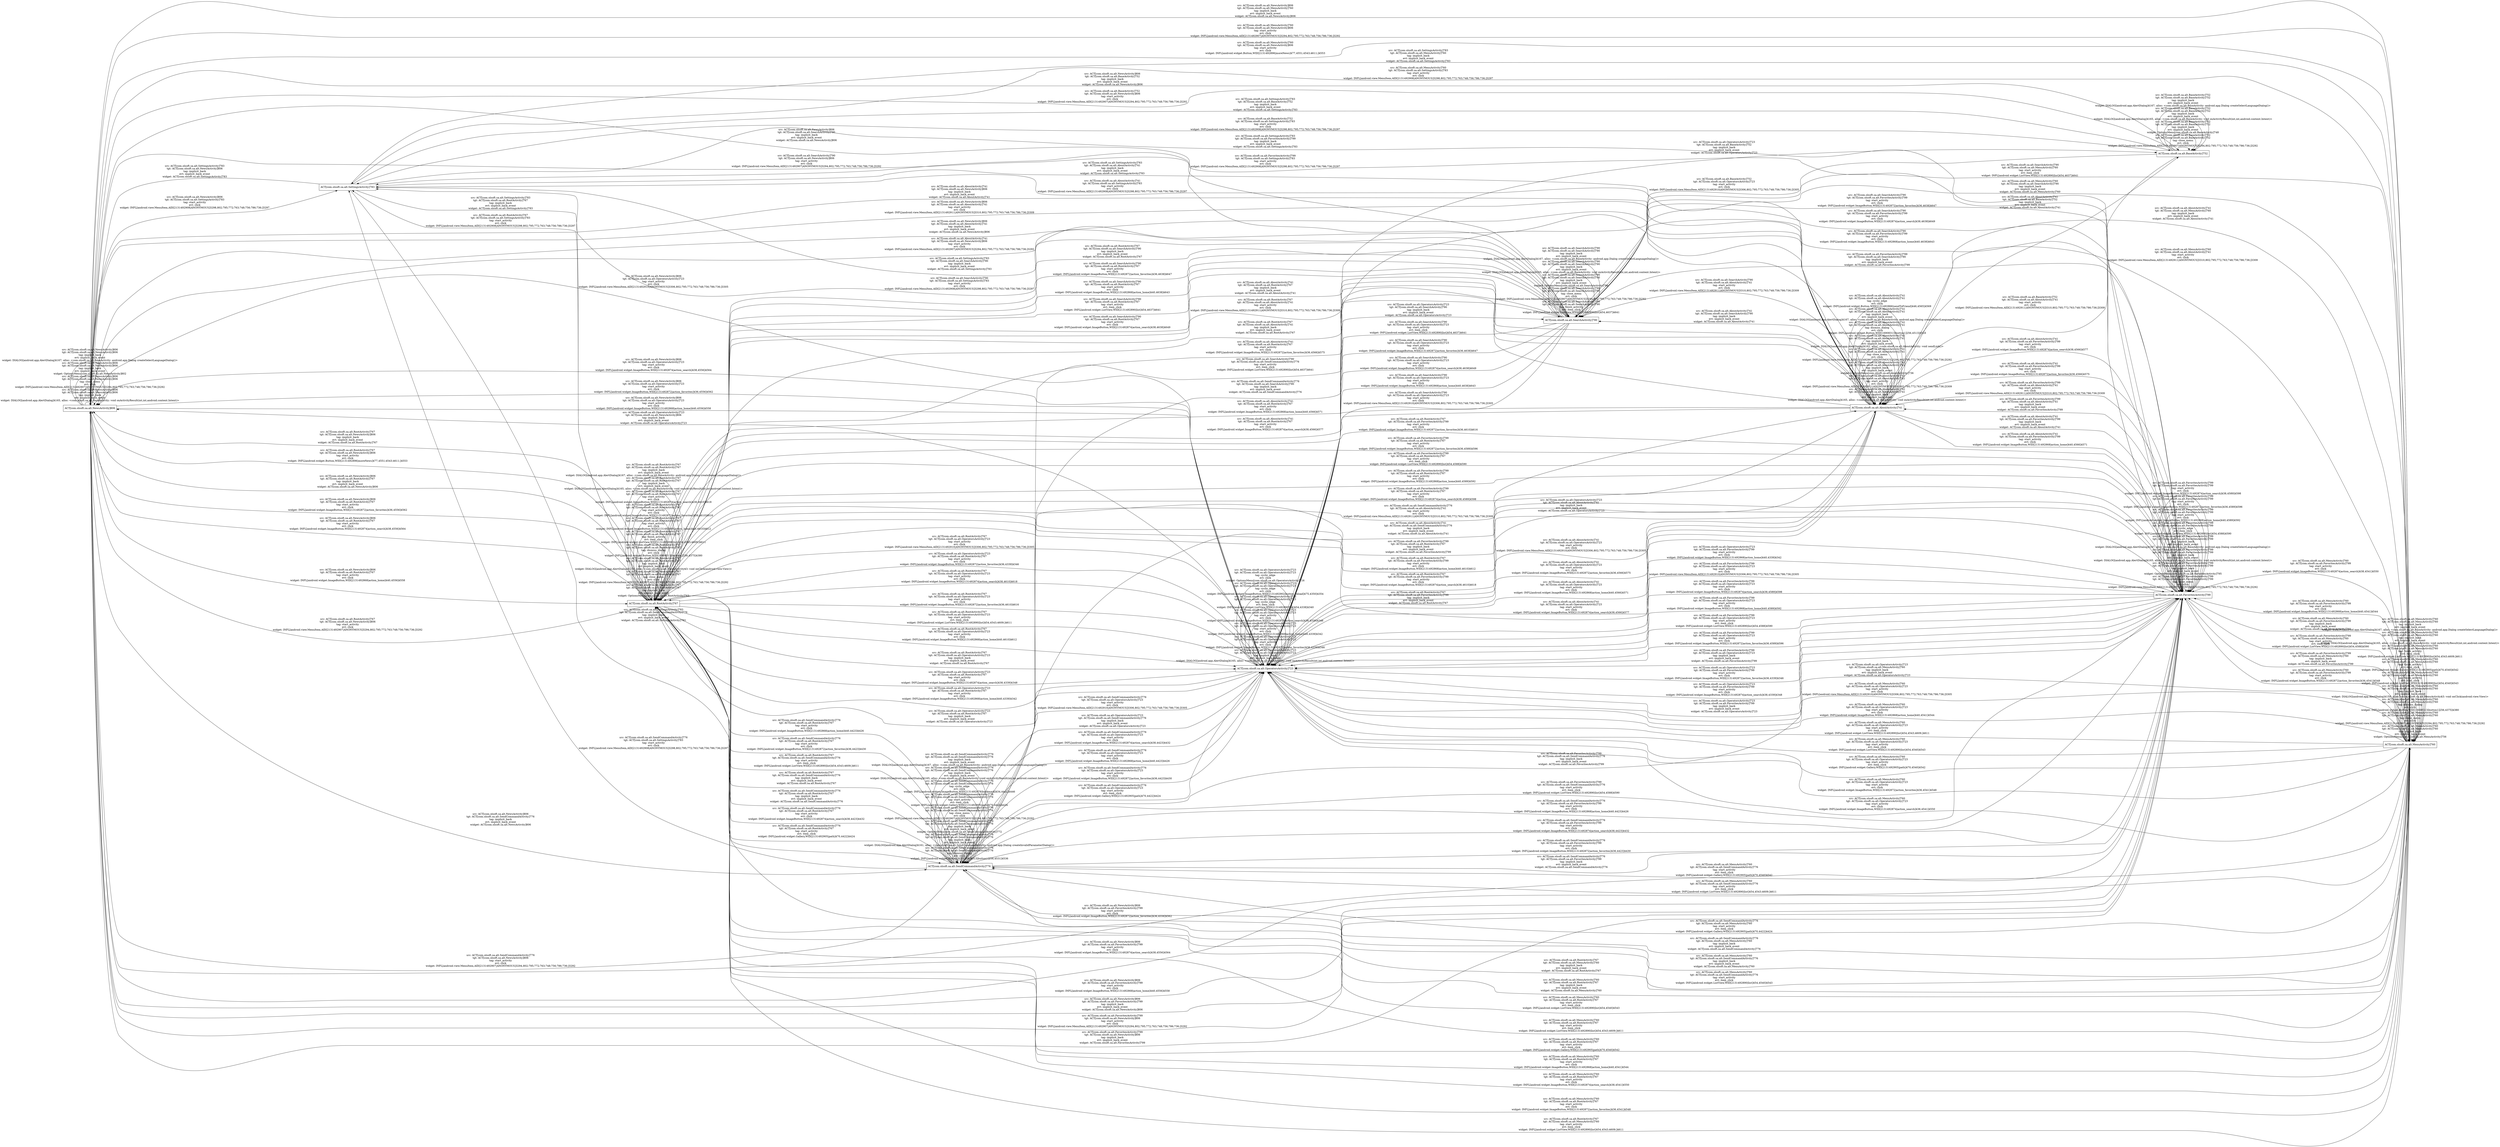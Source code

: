 digraph G {
 rankdir=LR;
 node[shape=box];
 n10 [label="ACT[com.olsoft.sa.alt.NewsActivity]806"];
 n7 [label="ACT[com.olsoft.sa.alt.SettingsActivity]783"];
 n4 [label="ACT[com.olsoft.sa.alt.MenuActivity]760"];
 n3 [label="ACT[com.olsoft.sa.alt.BaseActivity]752"];
 n9 [label="ACT[com.olsoft.sa.alt.FavoritesActivity]799"];
 n2 [label="ACT[com.olsoft.sa.alt.AboutActivity]741"];
 n8 [label="ACT[com.olsoft.sa.alt.SearchActivity]790"];
 n1 [label="ACT[com.olsoft.sa.alt.OperatorsActivity]723"];
 n6 [label="ACT[com.olsoft.sa.alt.SendCommandActivity]776"];
 n5 [label="ACT[com.olsoft.sa.alt.RootActivity]767"];
 n8 -> n6 [label="src: ACT[com.olsoft.sa.alt.SearchActivity]790\ntgt: ACT[com.olsoft.sa.alt.SendCommandActivity]776\ntag: start_activity\nevt: item_click\nwidget: INFL[android.widget.ListView,WID[2131492890|list]454,4637]4641\n"];
 n8 -> n9 [label="src: ACT[com.olsoft.sa.alt.SearchActivity]790\ntgt: ACT[com.olsoft.sa.alt.FavoritesActivity]799\ntag: start_activity\nevt: click\nwidget: INFL[android.widget.ImageButton,WID[2131492868|action_home]440,4638]4643\n"];
 n8 -> n9 [label="src: ACT[com.olsoft.sa.alt.SearchActivity]790\ntgt: ACT[com.olsoft.sa.alt.FavoritesActivity]799\ntag: start_activity\nevt: click\nwidget: INFL[android.widget.ImageButton,WID[2131492872|action_favorites]436,4638]4647\n"];
 n8 -> n9 [label="src: ACT[com.olsoft.sa.alt.SearchActivity]790\ntgt: ACT[com.olsoft.sa.alt.FavoritesActivity]799\ntag: start_activity\nevt: click\nwidget: INFL[android.widget.ImageButton,WID[2131492874|action_search]438,4638]4649\n"];
 n8 -> n4 [label="src: ACT[com.olsoft.sa.alt.SearchActivity]790\ntgt: ACT[com.olsoft.sa.alt.MenuActivity]760\ntag: start_activity\nevt: item_click\nwidget: INFL[android.widget.ListView,WID[2131492890|list]454,4637]4641\n"];
 n8 -> n8 [label="src: ACT[com.olsoft.sa.alt.SearchActivity]790\ntgt: ACT[com.olsoft.sa.alt.SearchActivity]790\ntag: finish_activity\nevt: item_click\nwidget: INFL[android.widget.ListView,WID[2131492890|list]454,4637]4641\n"];
 n8 -> n5 [label="src: ACT[com.olsoft.sa.alt.SearchActivity]790\ntgt: ACT[com.olsoft.sa.alt.RootActivity]767\ntag: start_activity\nevt: click\nwidget: INFL[android.widget.ImageButton,WID[2131492872|action_favorites]436,4638]4647\n"];
 n8 -> n5 [label="src: ACT[com.olsoft.sa.alt.SearchActivity]790\ntgt: ACT[com.olsoft.sa.alt.RootActivity]767\ntag: start_activity\nevt: click\nwidget: INFL[android.widget.ImageButton,WID[2131492868|action_home]440,4638]4643\n"];
 n8 -> n5 [label="src: ACT[com.olsoft.sa.alt.SearchActivity]790\ntgt: ACT[com.olsoft.sa.alt.RootActivity]767\ntag: start_activity\nevt: item_click\nwidget: INFL[android.widget.ListView,WID[2131492890|list]454,4637]4641\n"];
 n8 -> n5 [label="src: ACT[com.olsoft.sa.alt.SearchActivity]790\ntgt: ACT[com.olsoft.sa.alt.RootActivity]767\ntag: start_activity\nevt: click\nwidget: INFL[android.widget.ImageButton,WID[2131492874|action_search]438,4638]4649\n"];
 n8 -> n1 [label="src: ACT[com.olsoft.sa.alt.SearchActivity]790\ntgt: ACT[com.olsoft.sa.alt.OperatorsActivity]723\ntag: start_activity\nevt: item_click\nwidget: INFL[android.widget.ListView,WID[2131492890|list]454,4637]4641\n"];
 n8 -> n1 [label="src: ACT[com.olsoft.sa.alt.SearchActivity]790\ntgt: ACT[com.olsoft.sa.alt.OperatorsActivity]723\ntag: start_activity\nevt: click\nwidget: INFL[android.widget.ImageButton,WID[2131492872|action_favorites]436,4638]4647\n"];
 n8 -> n1 [label="src: ACT[com.olsoft.sa.alt.SearchActivity]790\ntgt: ACT[com.olsoft.sa.alt.OperatorsActivity]723\ntag: start_activity\nevt: click\nwidget: INFL[android.widget.ImageButton,WID[2131492874|action_search]438,4638]4649\n"];
 n8 -> n1 [label="src: ACT[com.olsoft.sa.alt.SearchActivity]790\ntgt: ACT[com.olsoft.sa.alt.OperatorsActivity]723\ntag: start_activity\nevt: click\nwidget: INFL[android.widget.ImageButton,WID[2131492868|action_home]440,4638]4643\n"];
 n5 -> n1 [label="src: ACT[com.olsoft.sa.alt.RootActivity]767\ntgt: ACT[com.olsoft.sa.alt.OperatorsActivity]723\ntag: start_activity\nevt: click\nwidget: INFL[android.view.MenuItem,AID[2131492910|ANONYMOUS]3306,802;795;772;763;748;756;786;736;]3305\n"];
 n5 -> n7 [label="src: ACT[com.olsoft.sa.alt.RootActivity]767\ntgt: ACT[com.olsoft.sa.alt.SettingsActivity]783\ntag: start_activity\nevt: click\nwidget: INFL[android.view.MenuItem,AID[2131492908|ANONYMOUS]3298,802;795;772;763;748;756;786;736;]3297\n"];
 n5 -> n5 [label="src: ACT[com.olsoft.sa.alt.RootActivity]767\ntgt: ACT[com.olsoft.sa.alt.RootActivity]767\ntag: implicit_back\nevt: implicit_back_event\nwidget: OptionsMenu[com.olsoft.sa.alt.RootActivity]763\n"];
 n5 -> n5 [label="src: ACT[com.olsoft.sa.alt.RootActivity]767\ntgt: ACT[com.olsoft.sa.alt.RootActivity]767\ntag: close_menu\nevt: click\nwidget: INFL[android.view.MenuItem,AID[2131492907|ANONYMOUS]3294,802;795;772;763;748;756;786;736;]3292\n"];
 n5 -> n10 [label="src: ACT[com.olsoft.sa.alt.RootActivity]767\ntgt: ACT[com.olsoft.sa.alt.NewsActivity]806\ntag: start_activity\nevt: click\nwidget: INFL[android.view.MenuItem,AID[2131492907|ANONYMOUS]3294,802;795;772;763;748;756;786;736;]3292\n"];
 n5 -> n2 [label="src: ACT[com.olsoft.sa.alt.RootActivity]767\ntgt: ACT[com.olsoft.sa.alt.AboutActivity]741\ntag: start_activity\nevt: click\nwidget: INFL[android.view.MenuItem,AID[2131492911|ANONYMOUS]3310,802;795;772;763;748;756;786;736;]3309\n"];
 n3 -> n10 [label="src: ACT[com.olsoft.sa.alt.BaseActivity]752\ntgt: ACT[com.olsoft.sa.alt.NewsActivity]806\ntag: start_activity\nevt: click\nwidget: INFL[android.view.MenuItem,AID[2131492907|ANONYMOUS]3294,802;795;772;763;748;756;786;736;]3292\n"];
 n3 -> n1 [label="src: ACT[com.olsoft.sa.alt.BaseActivity]752\ntgt: ACT[com.olsoft.sa.alt.OperatorsActivity]723\ntag: start_activity\nevt: click\nwidget: INFL[android.view.MenuItem,AID[2131492910|ANONYMOUS]3306,802;795;772;763;748;756;786;736;]3305\n"];
 n3 -> n7 [label="src: ACT[com.olsoft.sa.alt.BaseActivity]752\ntgt: ACT[com.olsoft.sa.alt.SettingsActivity]783\ntag: start_activity\nevt: click\nwidget: INFL[android.view.MenuItem,AID[2131492908|ANONYMOUS]3298,802;795;772;763;748;756;786;736;]3297\n"];
 n3 -> n2 [label="src: ACT[com.olsoft.sa.alt.BaseActivity]752\ntgt: ACT[com.olsoft.sa.alt.AboutActivity]741\ntag: start_activity\nevt: click\nwidget: INFL[android.view.MenuItem,AID[2131492911|ANONYMOUS]3310,802;795;772;763;748;756;786;736;]3309\n"];
 n3 -> n3 [label="src: ACT[com.olsoft.sa.alt.BaseActivity]752\ntgt: ACT[com.olsoft.sa.alt.BaseActivity]752\ntag: close_menu\nevt: click\nwidget: INFL[android.view.MenuItem,AID[2131492907|ANONYMOUS]3294,802;795;772;763;748;756;786;736;]3292\n"];
 n3 -> n3 [label="src: ACT[com.olsoft.sa.alt.BaseActivity]752\ntgt: ACT[com.olsoft.sa.alt.BaseActivity]752\ntag: implicit_back\nevt: implicit_back_event\nwidget: OptionsMenu[com.olsoft.sa.alt.BaseActivity]748\n"];
 n8 -> n1 [label="src: ACT[com.olsoft.sa.alt.SearchActivity]790\ntgt: ACT[com.olsoft.sa.alt.OperatorsActivity]723\ntag: start_activity\nevt: click\nwidget: INFL[android.view.MenuItem,AID[2131492910|ANONYMOUS]3306,802;795;772;763;748;756;786;736;]3305\n"];
 n8 -> n8 [label="src: ACT[com.olsoft.sa.alt.SearchActivity]790\ntgt: ACT[com.olsoft.sa.alt.SearchActivity]790\ntag: close_menu\nevt: click\nwidget: INFL[android.view.MenuItem,AID[2131492907|ANONYMOUS]3294,802;795;772;763;748;756;786;736;]3292\n"];
 n8 -> n10 [label="src: ACT[com.olsoft.sa.alt.SearchActivity]790\ntgt: ACT[com.olsoft.sa.alt.NewsActivity]806\ntag: start_activity\nevt: click\nwidget: INFL[android.view.MenuItem,AID[2131492907|ANONYMOUS]3294,802;795;772;763;748;756;786;736;]3292\n"];
 n8 -> n7 [label="src: ACT[com.olsoft.sa.alt.SearchActivity]790\ntgt: ACT[com.olsoft.sa.alt.SettingsActivity]783\ntag: start_activity\nevt: click\nwidget: INFL[android.view.MenuItem,AID[2131492908|ANONYMOUS]3298,802;795;772;763;748;756;786;736;]3297\n"];
 n8 -> n2 [label="src: ACT[com.olsoft.sa.alt.SearchActivity]790\ntgt: ACT[com.olsoft.sa.alt.AboutActivity]741\ntag: start_activity\nevt: click\nwidget: INFL[android.view.MenuItem,AID[2131492911|ANONYMOUS]3310,802;795;772;763;748;756;786;736;]3309\n"];
 n8 -> n8 [label="src: ACT[com.olsoft.sa.alt.SearchActivity]790\ntgt: ACT[com.olsoft.sa.alt.SearchActivity]790\ntag: implicit_back\nevt: implicit_back_event\nwidget: OptionsMenu[com.olsoft.sa.alt.SearchActivity]786\n"];
 n9 -> n10 [label="src: ACT[com.olsoft.sa.alt.FavoritesActivity]799\ntgt: ACT[com.olsoft.sa.alt.NewsActivity]806\ntag: start_activity\nevt: click\nwidget: INFL[android.view.MenuItem,AID[2131492907|ANONYMOUS]3294,802;795;772;763;748;756;786;736;]3292\n"];
 n9 -> n2 [label="src: ACT[com.olsoft.sa.alt.FavoritesActivity]799\ntgt: ACT[com.olsoft.sa.alt.AboutActivity]741\ntag: start_activity\nevt: click\nwidget: INFL[android.view.MenuItem,AID[2131492911|ANONYMOUS]3310,802;795;772;763;748;756;786;736;]3309\n"];
 n9 -> n9 [label="src: ACT[com.olsoft.sa.alt.FavoritesActivity]799\ntgt: ACT[com.olsoft.sa.alt.FavoritesActivity]799\ntag: close_menu\nevt: click\nwidget: INFL[android.view.MenuItem,AID[2131492907|ANONYMOUS]3294,802;795;772;763;748;756;786;736;]3292\n"];
 n9 -> n1 [label="src: ACT[com.olsoft.sa.alt.FavoritesActivity]799\ntgt: ACT[com.olsoft.sa.alt.OperatorsActivity]723\ntag: start_activity\nevt: click\nwidget: INFL[android.view.MenuItem,AID[2131492910|ANONYMOUS]3306,802;795;772;763;748;756;786;736;]3305\n"];
 n9 -> n9 [label="src: ACT[com.olsoft.sa.alt.FavoritesActivity]799\ntgt: ACT[com.olsoft.sa.alt.FavoritesActivity]799\ntag: implicit_back\nevt: implicit_back_event\nwidget: OptionsMenu[com.olsoft.sa.alt.FavoritesActivity]795\n"];
 n9 -> n7 [label="src: ACT[com.olsoft.sa.alt.FavoritesActivity]799\ntgt: ACT[com.olsoft.sa.alt.SettingsActivity]783\ntag: start_activity\nevt: click\nwidget: INFL[android.view.MenuItem,AID[2131492908|ANONYMOUS]3298,802;795;772;763;748;756;786;736;]3297\n"];
 n6 -> n6 [label="src: ACT[com.olsoft.sa.alt.SendCommandActivity]776\ntgt: ACT[com.olsoft.sa.alt.SendCommandActivity]776\ntag: dismiss_dialog\nevt: click\nwidget: INFL[android.widget.Button,WID[16908313|button1]256,4531]4536\n"];
 n6 -> n6 [label="src: ACT[com.olsoft.sa.alt.SendCommandActivity]776\ntgt: ACT[com.olsoft.sa.alt.SendCommandActivity]776\ntag: implicit_back\nevt: implicit_back_event\nwidget: DIALOG[android.app.AlertDialog]4161, alloc: <com.olsoft.sa.alt.SendCommandActivity: android.app.Dialog createInvalidParameterDialog()>\n"];
 n6 -> n7 [label="src: ACT[com.olsoft.sa.alt.SendCommandActivity]776\ntgt: ACT[com.olsoft.sa.alt.SettingsActivity]783\ntag: start_activity\nevt: click\nwidget: INFL[android.view.MenuItem,AID[2131492908|ANONYMOUS]3298,802;795;772;763;748;756;786;736;]3297\n"];
 n6 -> n2 [label="src: ACT[com.olsoft.sa.alt.SendCommandActivity]776\ntgt: ACT[com.olsoft.sa.alt.AboutActivity]741\ntag: start_activity\nevt: click\nwidget: INFL[android.view.MenuItem,AID[2131492911|ANONYMOUS]3310,802;795;772;763;748;756;786;736;]3309\n"];
 n6 -> n10 [label="src: ACT[com.olsoft.sa.alt.SendCommandActivity]776\ntgt: ACT[com.olsoft.sa.alt.NewsActivity]806\ntag: start_activity\nevt: click\nwidget: INFL[android.view.MenuItem,AID[2131492907|ANONYMOUS]3294,802;795;772;763;748;756;786;736;]3292\n"];
 n6 -> n1 [label="src: ACT[com.olsoft.sa.alt.SendCommandActivity]776\ntgt: ACT[com.olsoft.sa.alt.OperatorsActivity]723\ntag: start_activity\nevt: click\nwidget: INFL[android.view.MenuItem,AID[2131492910|ANONYMOUS]3306,802;795;772;763;748;756;786;736;]3305\n"];
 n6 -> n6 [label="src: ACT[com.olsoft.sa.alt.SendCommandActivity]776\ntgt: ACT[com.olsoft.sa.alt.SendCommandActivity]776\ntag: implicit_back\nevt: implicit_back_event\nwidget: OptionsMenu[com.olsoft.sa.alt.SendCommandActivity]772\n"];
 n6 -> n6 [label="src: ACT[com.olsoft.sa.alt.SendCommandActivity]776\ntgt: ACT[com.olsoft.sa.alt.SendCommandActivity]776\ntag: close_menu\nevt: click\nwidget: INFL[android.view.MenuItem,AID[2131492907|ANONYMOUS]3294,802;795;772;763;748;756;786;736;]3292\n"];
 n4 -> n10 [label="src: ACT[com.olsoft.sa.alt.MenuActivity]760\ntgt: ACT[com.olsoft.sa.alt.NewsActivity]806\ntag: start_activity\nevt: click\nwidget: INFL[android.view.MenuItem,AID[2131492907|ANONYMOUS]3294,802;795;772;763;748;756;786;736;]3292\n"];
 n4 -> n1 [label="src: ACT[com.olsoft.sa.alt.MenuActivity]760\ntgt: ACT[com.olsoft.sa.alt.OperatorsActivity]723\ntag: start_activity\nevt: click\nwidget: INFL[android.view.MenuItem,AID[2131492910|ANONYMOUS]3306,802;795;772;763;748;756;786;736;]3305\n"];
 n4 -> n2 [label="src: ACT[com.olsoft.sa.alt.MenuActivity]760\ntgt: ACT[com.olsoft.sa.alt.AboutActivity]741\ntag: start_activity\nevt: click\nwidget: INFL[android.view.MenuItem,AID[2131492911|ANONYMOUS]3310,802;795;772;763;748;756;786;736;]3309\n"];
 n4 -> n7 [label="src: ACT[com.olsoft.sa.alt.MenuActivity]760\ntgt: ACT[com.olsoft.sa.alt.SettingsActivity]783\ntag: start_activity\nevt: click\nwidget: INFL[android.view.MenuItem,AID[2131492908|ANONYMOUS]3298,802;795;772;763;748;756;786;736;]3297\n"];
 n4 -> n4 [label="src: ACT[com.olsoft.sa.alt.MenuActivity]760\ntgt: ACT[com.olsoft.sa.alt.MenuActivity]760\ntag: implicit_back\nevt: implicit_back_event\nwidget: OptionsMenu[com.olsoft.sa.alt.MenuActivity]756\n"];
 n4 -> n4 [label="src: ACT[com.olsoft.sa.alt.MenuActivity]760\ntgt: ACT[com.olsoft.sa.alt.MenuActivity]760\ntag: close_menu\nevt: click\nwidget: INFL[android.view.MenuItem,AID[2131492907|ANONYMOUS]3294,802;795;772;763;748;756;786;736;]3292\n"];
 n5 -> n5 [label="src: ACT[com.olsoft.sa.alt.RootActivity]767\ntgt: ACT[com.olsoft.sa.alt.RootActivity]767\ntag: implicit_back\nevt: implicit_back_event\nwidget: DIALOG[android.app.AlertDialog]4159, alloc: <com.olsoft.sa.alt.MenuActivity$3: void onClick(android.view.View)>\n"];
 n4 -> n4 [label="src: ACT[com.olsoft.sa.alt.MenuActivity]760\ntgt: ACT[com.olsoft.sa.alt.MenuActivity]760\ntag: dismiss_dialog\nevt: click\nwidget: INFL[android.widget.Button,WID[16908313|button1]256,4375]4380\n"];
 n5 -> n5 [label="src: ACT[com.olsoft.sa.alt.RootActivity]767\ntgt: ACT[com.olsoft.sa.alt.RootActivity]767\ntag: dismiss_dialog\nevt: click\nwidget: INFL[android.widget.Button,WID[16908313|button1]256,4375]4380\n"];
 n4 -> n4 [label="src: ACT[com.olsoft.sa.alt.MenuActivity]760\ntgt: ACT[com.olsoft.sa.alt.MenuActivity]760\ntag: implicit_back\nevt: implicit_back_event\nwidget: DIALOG[android.app.AlertDialog]4159, alloc: <com.olsoft.sa.alt.MenuActivity$3: void onClick(android.view.View)>\n"];
 n5 -> n9 [label="src: ACT[com.olsoft.sa.alt.RootActivity]767\ntgt: ACT[com.olsoft.sa.alt.FavoritesActivity]799\ntag: start_activity\nevt: click\nwidget: INFL[android.widget.ImageButton,WID[2131492872|action_favorites]436,4610]4616\n"];
 n5 -> n9 [label="src: ACT[com.olsoft.sa.alt.RootActivity]767\ntgt: ACT[com.olsoft.sa.alt.FavoritesActivity]799\ntag: start_activity\nevt: click\nwidget: INFL[android.widget.ImageButton,WID[2131492868|action_home]440,4610]4612\n"];
 n5 -> n9 [label="src: ACT[com.olsoft.sa.alt.RootActivity]767\ntgt: ACT[com.olsoft.sa.alt.FavoritesActivity]799\ntag: start_activity\nevt: click\nwidget: INFL[android.widget.ImageButton,WID[2131492874|action_search]438,4610]4618\n"];
 n5 -> n1 [label="src: ACT[com.olsoft.sa.alt.RootActivity]767\ntgt: ACT[com.olsoft.sa.alt.OperatorsActivity]723\ntag: start_activity\nevt: click\nwidget: INFL[android.widget.ImageButton,WID[2131492874|action_search]438,4610]4618\n"];
 n5 -> n1 [label="src: ACT[com.olsoft.sa.alt.RootActivity]767\ntgt: ACT[com.olsoft.sa.alt.OperatorsActivity]723\ntag: start_activity\nevt: click\nwidget: INFL[android.widget.ImageButton,WID[2131492872|action_favorites]436,4610]4616\n"];
 n5 -> n1 [label="src: ACT[com.olsoft.sa.alt.RootActivity]767\ntgt: ACT[com.olsoft.sa.alt.OperatorsActivity]723\ntag: start_activity\nevt: item_click\nwidget: INFL[android.widget.ListView,WID[2131492890|list]454,4543;4609;]4611\n"];
 n5 -> n1 [label="src: ACT[com.olsoft.sa.alt.RootActivity]767\ntgt: ACT[com.olsoft.sa.alt.OperatorsActivity]723\ntag: start_activity\nevt: click\nwidget: INFL[android.widget.ImageButton,WID[2131492868|action_home]440,4610]4612\n"];
 n5 -> n1 [label="src: ACT[com.olsoft.sa.alt.RootActivity]767\ntgt: ACT[com.olsoft.sa.alt.OperatorsActivity]723\ntag: implicit_back\nevt: implicit_back_event\nwidget: ACT[com.olsoft.sa.alt.RootActivity]767\n"];
 n5 -> n5 [label="src: ACT[com.olsoft.sa.alt.RootActivity]767\ntgt: ACT[com.olsoft.sa.alt.RootActivity]767\ntag: finish_activity\nevt: item_click\nwidget: INFL[android.widget.ListView,WID[2131492890|list]454,4543;4609;]4611\n"];
 n5 -> n4 [label="src: ACT[com.olsoft.sa.alt.RootActivity]767\ntgt: ACT[com.olsoft.sa.alt.MenuActivity]760\ntag: implicit_back\nevt: implicit_back_event\nwidget: ACT[com.olsoft.sa.alt.RootActivity]767\n"];
 n5 -> n6 [label="src: ACT[com.olsoft.sa.alt.RootActivity]767\ntgt: ACT[com.olsoft.sa.alt.SendCommandActivity]776\ntag: implicit_back\nevt: implicit_back_event\nwidget: ACT[com.olsoft.sa.alt.RootActivity]767\n"];
 n5 -> n4 [label="src: ACT[com.olsoft.sa.alt.RootActivity]767\ntgt: ACT[com.olsoft.sa.alt.MenuActivity]760\ntag: start_activity\nevt: item_click\nwidget: INFL[android.widget.ListView,WID[2131492890|list]454,4543;4609;]4611\n"];
 n5 -> n2 [label="src: ACT[com.olsoft.sa.alt.RootActivity]767\ntgt: ACT[com.olsoft.sa.alt.AboutActivity]741\ntag: implicit_back\nevt: implicit_back_event\nwidget: ACT[com.olsoft.sa.alt.RootActivity]767\n"];
 n5 -> n9 [label="src: ACT[com.olsoft.sa.alt.RootActivity]767\ntgt: ACT[com.olsoft.sa.alt.FavoritesActivity]799\ntag: implicit_back\nevt: implicit_back_event\nwidget: ACT[com.olsoft.sa.alt.RootActivity]767\n"];
 n5 -> n5 [label="src: ACT[com.olsoft.sa.alt.RootActivity]767\ntgt: ACT[com.olsoft.sa.alt.RootActivity]767\ntag: start_activity\nevt: click\nwidget: INFL[android.widget.ImageButton,WID[2131492868|action_home]440,4610]4612\n"];
 n5 -> n5 [label="src: ACT[com.olsoft.sa.alt.RootActivity]767\ntgt: ACT[com.olsoft.sa.alt.RootActivity]767\ntag: start_activity\nevt: click\nwidget: INFL[android.widget.ImageButton,WID[2131492872|action_favorites]436,4610]4616\n"];
 n5 -> n5 [label="src: ACT[com.olsoft.sa.alt.RootActivity]767\ntgt: ACT[com.olsoft.sa.alt.RootActivity]767\ntag: start_activity\nevt: click\nwidget: INFL[android.widget.ImageButton,WID[2131492874|action_search]438,4610]4618\n"];
 n5 -> n6 [label="src: ACT[com.olsoft.sa.alt.RootActivity]767\ntgt: ACT[com.olsoft.sa.alt.SendCommandActivity]776\ntag: start_activity\nevt: item_click\nwidget: INFL[android.widget.ListView,WID[2131492890|list]454,4543;4609;]4611\n"];
 n5 -> n10 [label="src: ACT[com.olsoft.sa.alt.RootActivity]767\ntgt: ACT[com.olsoft.sa.alt.NewsActivity]806\ntag: implicit_back\nevt: implicit_back_event\nwidget: ACT[com.olsoft.sa.alt.RootActivity]767\n"];
 n5 -> n8 [label="src: ACT[com.olsoft.sa.alt.RootActivity]767\ntgt: ACT[com.olsoft.sa.alt.SearchActivity]790\ntag: implicit_back\nevt: implicit_back_event\nwidget: ACT[com.olsoft.sa.alt.RootActivity]767\n"];
 n5 -> n10 [label="src: ACT[com.olsoft.sa.alt.RootActivity]767\ntgt: ACT[com.olsoft.sa.alt.NewsActivity]806\ntag: start_activity\nevt: click\nwidget: INFL[android.widget.Button,WID[2131492896|moreNews]477,4551;4543;4611;]4553\n"];
 n4 -> n4 [label="src: ACT[com.olsoft.sa.alt.MenuActivity]760\ntgt: ACT[com.olsoft.sa.alt.MenuActivity]760\ntag: finish_activity\nevt: item_click\nwidget: INFL[android.widget.ListView,WID[2131492890|list]454,4540]4543\n"];
 n4 -> n4 [label="src: ACT[com.olsoft.sa.alt.MenuActivity]760\ntgt: ACT[com.olsoft.sa.alt.MenuActivity]760\ntag: finish_activity\nevt: item_click\nwidget: INFL[android.widget.Gallery,WID[2131492905|path]470,4540]4542\n"];
 n4 -> n4 [label="src: ACT[com.olsoft.sa.alt.MenuActivity]760\ntgt: ACT[com.olsoft.sa.alt.MenuActivity]760\ntag: finish_activity\nevt: item_click\nwidget: INFL[android.widget.ListView,WID[2131492890|list]454,4543;4609;]4611\n"];
 n4 -> n10 [label="src: ACT[com.olsoft.sa.alt.MenuActivity]760\ntgt: ACT[com.olsoft.sa.alt.NewsActivity]806\ntag: start_activity\nevt: click\nwidget: INFL[android.widget.Button,WID[2131492896|moreNews]477,4551;4543;4611;]4553\n"];
 n4 -> n5 [label="src: ACT[com.olsoft.sa.alt.MenuActivity]760\ntgt: ACT[com.olsoft.sa.alt.RootActivity]767\ntag: implicit_back\nevt: implicit_back_event\nwidget: ACT[com.olsoft.sa.alt.MenuActivity]760\n"];
 n4 -> n8 [label="src: ACT[com.olsoft.sa.alt.MenuActivity]760\ntgt: ACT[com.olsoft.sa.alt.SearchActivity]790\ntag: implicit_back\nevt: implicit_back_event\nwidget: ACT[com.olsoft.sa.alt.MenuActivity]760\n"];
 n4 -> n5 [label="src: ACT[com.olsoft.sa.alt.MenuActivity]760\ntgt: ACT[com.olsoft.sa.alt.RootActivity]767\ntag: start_activity\nevt: item_click\nwidget: INFL[android.widget.ListView,WID[2131492890|list]454,4540]4543\n"];
 n4 -> n5 [label="src: ACT[com.olsoft.sa.alt.MenuActivity]760\ntgt: ACT[com.olsoft.sa.alt.RootActivity]767\ntag: start_activity\nevt: item_click\nwidget: INFL[android.widget.ListView,WID[2131492890|list]454,4543;4609;]4611\n"];
 n4 -> n5 [label="src: ACT[com.olsoft.sa.alt.MenuActivity]760\ntgt: ACT[com.olsoft.sa.alt.RootActivity]767\ntag: start_activity\nevt: item_click\nwidget: INFL[android.widget.Gallery,WID[2131492905|path]470,4540]4542\n"];
 n4 -> n5 [label="src: ACT[com.olsoft.sa.alt.MenuActivity]760\ntgt: ACT[com.olsoft.sa.alt.RootActivity]767\ntag: start_activity\nevt: click\nwidget: INFL[android.widget.ImageButton,WID[2131492868|action_home]440,4541]4544\n"];
 n4 -> n5 [label="src: ACT[com.olsoft.sa.alt.MenuActivity]760\ntgt: ACT[com.olsoft.sa.alt.RootActivity]767\ntag: start_activity\nevt: click\nwidget: INFL[android.widget.ImageButton,WID[2131492874|action_search]438,4541]4550\n"];
 n4 -> n5 [label="src: ACT[com.olsoft.sa.alt.MenuActivity]760\ntgt: ACT[com.olsoft.sa.alt.RootActivity]767\ntag: start_activity\nevt: click\nwidget: INFL[android.widget.ImageButton,WID[2131492872|action_favorites]436,4541]4548\n"];
 n4 -> n9 [label="src: ACT[com.olsoft.sa.alt.MenuActivity]760\ntgt: ACT[com.olsoft.sa.alt.FavoritesActivity]799\ntag: start_activity\nevt: click\nwidget: INFL[android.widget.ImageButton,WID[2131492872|action_favorites]436,4541]4548\n"];
 n4 -> n9 [label="src: ACT[com.olsoft.sa.alt.MenuActivity]760\ntgt: ACT[com.olsoft.sa.alt.FavoritesActivity]799\ntag: start_activity\nevt: click\nwidget: INFL[android.widget.ImageButton,WID[2131492874|action_search]438,4541]4550\n"];
 n4 -> n9 [label="src: ACT[com.olsoft.sa.alt.MenuActivity]760\ntgt: ACT[com.olsoft.sa.alt.FavoritesActivity]799\ntag: start_activity\nevt: click\nwidget: INFL[android.widget.ImageButton,WID[2131492868|action_home]440,4541]4544\n"];
 n4 -> n6 [label="src: ACT[com.olsoft.sa.alt.MenuActivity]760\ntgt: ACT[com.olsoft.sa.alt.SendCommandActivity]776\ntag: implicit_back\nevt: implicit_back_event\nwidget: ACT[com.olsoft.sa.alt.MenuActivity]760\n"];
 n4 -> n1 [label="src: ACT[com.olsoft.sa.alt.MenuActivity]760\ntgt: ACT[com.olsoft.sa.alt.OperatorsActivity]723\ntag: start_activity\nevt: click\nwidget: INFL[android.widget.ImageButton,WID[2131492868|action_home]440,4541]4544\n"];
 n4 -> n1 [label="src: ACT[com.olsoft.sa.alt.MenuActivity]760\ntgt: ACT[com.olsoft.sa.alt.OperatorsActivity]723\ntag: start_activity\nevt: item_click\nwidget: INFL[android.widget.ListView,WID[2131492890|list]454,4543;4609;]4611\n"];
 n4 -> n1 [label="src: ACT[com.olsoft.sa.alt.MenuActivity]760\ntgt: ACT[com.olsoft.sa.alt.OperatorsActivity]723\ntag: start_activity\nevt: item_click\nwidget: INFL[android.widget.ListView,WID[2131492890|list]454,4540]4543\n"];
 n4 -> n1 [label="src: ACT[com.olsoft.sa.alt.MenuActivity]760\ntgt: ACT[com.olsoft.sa.alt.OperatorsActivity]723\ntag: start_activity\nevt: item_click\nwidget: INFL[android.widget.Gallery,WID[2131492905|path]470,4540]4542\n"];
 n4 -> n1 [label="src: ACT[com.olsoft.sa.alt.MenuActivity]760\ntgt: ACT[com.olsoft.sa.alt.OperatorsActivity]723\ntag: start_activity\nevt: click\nwidget: INFL[android.widget.ImageButton,WID[2131492872|action_favorites]436,4541]4548\n"];
 n4 -> n1 [label="src: ACT[com.olsoft.sa.alt.MenuActivity]760\ntgt: ACT[com.olsoft.sa.alt.OperatorsActivity]723\ntag: start_activity\nevt: click\nwidget: INFL[android.widget.ImageButton,WID[2131492874|action_search]438,4541]4550\n"];
 n4 -> n9 [label="src: ACT[com.olsoft.sa.alt.MenuActivity]760\ntgt: ACT[com.olsoft.sa.alt.FavoritesActivity]799\ntag: implicit_back\nevt: implicit_back_event\nwidget: ACT[com.olsoft.sa.alt.MenuActivity]760\n"];
 n4 -> n6 [label="src: ACT[com.olsoft.sa.alt.MenuActivity]760\ntgt: ACT[com.olsoft.sa.alt.SendCommandActivity]776\ntag: start_activity\nevt: item_click\nwidget: INFL[android.widget.ListView,WID[2131492890|list]454,4540]4543\n"];
 n4 -> n6 [label="src: ACT[com.olsoft.sa.alt.MenuActivity]760\ntgt: ACT[com.olsoft.sa.alt.SendCommandActivity]776\ntag: start_activity\nevt: item_click\nwidget: INFL[android.widget.Gallery,WID[2131492905|path]470,4540]4542\n"];
 n4 -> n6 [label="src: ACT[com.olsoft.sa.alt.MenuActivity]760\ntgt: ACT[com.olsoft.sa.alt.SendCommandActivity]776\ntag: start_activity\nevt: item_click\nwidget: INFL[android.widget.ListView,WID[2131492890|list]454,4543;4609;]4611\n"];
 n6 -> n6 [label="src: ACT[com.olsoft.sa.alt.SendCommandActivity]776\ntgt: ACT[com.olsoft.sa.alt.SendCommandActivity]776\ntag: start_activity\nevt: item_click\nwidget: INFL[android.widget.Gallery,WID[2131492905|path]470,4422]4424\n"];
 n6 -> n8 [label="src: ACT[com.olsoft.sa.alt.SendCommandActivity]776\ntgt: ACT[com.olsoft.sa.alt.SearchActivity]790\ntag: implicit_back\nevt: implicit_back_event\nwidget: ACT[com.olsoft.sa.alt.SendCommandActivity]776\n"];
 n6 -> n1 [label="src: ACT[com.olsoft.sa.alt.SendCommandActivity]776\ntgt: ACT[com.olsoft.sa.alt.OperatorsActivity]723\ntag: start_activity\nevt: click\nwidget: INFL[android.widget.ImageButton,WID[2131492874|action_search]438,4423]4432\n"];
 n6 -> n1 [label="src: ACT[com.olsoft.sa.alt.SendCommandActivity]776\ntgt: ACT[com.olsoft.sa.alt.OperatorsActivity]723\ntag: start_activity\nevt: click\nwidget: INFL[android.widget.ImageButton,WID[2131492868|action_home]440,4423]4426\n"];
 n6 -> n1 [label="src: ACT[com.olsoft.sa.alt.SendCommandActivity]776\ntgt: ACT[com.olsoft.sa.alt.OperatorsActivity]723\ntag: start_activity\nevt: click\nwidget: INFL[android.widget.ImageButton,WID[2131492872|action_favorites]436,4423]4430\n"];
 n6 -> n1 [label="src: ACT[com.olsoft.sa.alt.SendCommandActivity]776\ntgt: ACT[com.olsoft.sa.alt.OperatorsActivity]723\ntag: start_activity\nevt: item_click\nwidget: INFL[android.widget.Gallery,WID[2131492905|path]470,4422]4424\n"];
 n6 -> n5 [label="src: ACT[com.olsoft.sa.alt.SendCommandActivity]776\ntgt: ACT[com.olsoft.sa.alt.RootActivity]767\ntag: implicit_back\nevt: implicit_back_event\nwidget: ACT[com.olsoft.sa.alt.SendCommandActivity]776\n"];
 n6 -> n9 [label="src: ACT[com.olsoft.sa.alt.SendCommandActivity]776\ntgt: ACT[com.olsoft.sa.alt.FavoritesActivity]799\ntag: implicit_back\nevt: implicit_back_event\nwidget: ACT[com.olsoft.sa.alt.SendCommandActivity]776\n"];
 n6 -> n4 [label="src: ACT[com.olsoft.sa.alt.SendCommandActivity]776\ntgt: ACT[com.olsoft.sa.alt.MenuActivity]760\ntag: implicit_back\nevt: implicit_back_event\nwidget: ACT[com.olsoft.sa.alt.SendCommandActivity]776\n"];
 n6 -> n5 [label="src: ACT[com.olsoft.sa.alt.SendCommandActivity]776\ntgt: ACT[com.olsoft.sa.alt.RootActivity]767\ntag: start_activity\nevt: click\nwidget: INFL[android.widget.ImageButton,WID[2131492874|action_search]438,4423]4432\n"];
 n6 -> n5 [label="src: ACT[com.olsoft.sa.alt.SendCommandActivity]776\ntgt: ACT[com.olsoft.sa.alt.RootActivity]767\ntag: start_activity\nevt: item_click\nwidget: INFL[android.widget.Gallery,WID[2131492905|path]470,4422]4424\n"];
 n6 -> n5 [label="src: ACT[com.olsoft.sa.alt.SendCommandActivity]776\ntgt: ACT[com.olsoft.sa.alt.RootActivity]767\ntag: start_activity\nevt: click\nwidget: INFL[android.widget.ImageButton,WID[2131492868|action_home]440,4423]4426\n"];
 n6 -> n5 [label="src: ACT[com.olsoft.sa.alt.SendCommandActivity]776\ntgt: ACT[com.olsoft.sa.alt.RootActivity]767\ntag: start_activity\nevt: click\nwidget: INFL[android.widget.ImageButton,WID[2131492872|action_favorites]436,4423]4430\n"];
 n6 -> n4 [label="src: ACT[com.olsoft.sa.alt.SendCommandActivity]776\ntgt: ACT[com.olsoft.sa.alt.MenuActivity]760\ntag: start_activity\nevt: item_click\nwidget: INFL[android.widget.Gallery,WID[2131492905|path]470,4422]4424\n"];
 n6 -> n9 [label="src: ACT[com.olsoft.sa.alt.SendCommandActivity]776\ntgt: ACT[com.olsoft.sa.alt.FavoritesActivity]799\ntag: start_activity\nevt: click\nwidget: INFL[android.widget.ImageButton,WID[2131492868|action_home]440,4423]4426\n"];
 n6 -> n9 [label="src: ACT[com.olsoft.sa.alt.SendCommandActivity]776\ntgt: ACT[com.olsoft.sa.alt.FavoritesActivity]799\ntag: start_activity\nevt: click\nwidget: INFL[android.widget.ImageButton,WID[2131492874|action_search]438,4423]4432\n"];
 n6 -> n9 [label="src: ACT[com.olsoft.sa.alt.SendCommandActivity]776\ntgt: ACT[com.olsoft.sa.alt.FavoritesActivity]799\ntag: start_activity\nevt: click\nwidget: INFL[android.widget.ImageButton,WID[2131492872|action_favorites]436,4423]4430\n"];
 n6 -> n6 [label="src: ACT[com.olsoft.sa.alt.SendCommandActivity]776\ntgt: ACT[com.olsoft.sa.alt.SendCommandActivity]776\ntag: cyclic_edge\nevt: click\nwidget: INFL[android.widget.ImageButton,WID[2131492878|bookmark]434,4441]4446\n"];
 n2 -> n2 [label="src: ACT[com.olsoft.sa.alt.AboutActivity]741\ntgt: ACT[com.olsoft.sa.alt.AboutActivity]741\ntag: implicit_back\nevt: implicit_back_event\nwidget: DIALOG[android.app.AlertDialog]4165, alloc: <com.olsoft.sa.alt.BaseActivity: void onActivityResult(int,int,android.content.Intent)>\n"];
 n5 -> n5 [label="src: ACT[com.olsoft.sa.alt.RootActivity]767\ntgt: ACT[com.olsoft.sa.alt.RootActivity]767\ntag: implicit_back\nevt: implicit_back_event\nwidget: DIALOG[android.app.AlertDialog]4165, alloc: <com.olsoft.sa.alt.BaseActivity: void onActivityResult(int,int,android.content.Intent)>\n"];
 n1 -> n1 [label="src: ACT[com.olsoft.sa.alt.OperatorsActivity]723\ntgt: ACT[com.olsoft.sa.alt.OperatorsActivity]723\ntag: implicit_back\nevt: implicit_back_event\nwidget: DIALOG[android.app.AlertDialog]4165, alloc: <com.olsoft.sa.alt.BaseActivity: void onActivityResult(int,int,android.content.Intent)>\n"];
 n10 -> n10 [label="src: ACT[com.olsoft.sa.alt.NewsActivity]806\ntgt: ACT[com.olsoft.sa.alt.NewsActivity]806\ntag: implicit_back\nevt: implicit_back_event\nwidget: DIALOG[android.app.AlertDialog]4165, alloc: <com.olsoft.sa.alt.BaseActivity: void onActivityResult(int,int,android.content.Intent)>\n"];
 n6 -> n6 [label="src: ACT[com.olsoft.sa.alt.SendCommandActivity]776\ntgt: ACT[com.olsoft.sa.alt.SendCommandActivity]776\ntag: implicit_back\nevt: implicit_back_event\nwidget: DIALOG[android.app.AlertDialog]4165, alloc: <com.olsoft.sa.alt.BaseActivity: void onActivityResult(int,int,android.content.Intent)>\n"];
 n8 -> n8 [label="src: ACT[com.olsoft.sa.alt.SearchActivity]790\ntgt: ACT[com.olsoft.sa.alt.SearchActivity]790\ntag: implicit_back\nevt: implicit_back_event\nwidget: DIALOG[android.app.AlertDialog]4165, alloc: <com.olsoft.sa.alt.BaseActivity: void onActivityResult(int,int,android.content.Intent)>\n"];
 n9 -> n9 [label="src: ACT[com.olsoft.sa.alt.FavoritesActivity]799\ntgt: ACT[com.olsoft.sa.alt.FavoritesActivity]799\ntag: implicit_back\nevt: implicit_back_event\nwidget: DIALOG[android.app.AlertDialog]4165, alloc: <com.olsoft.sa.alt.BaseActivity: void onActivityResult(int,int,android.content.Intent)>\n"];
 n3 -> n3 [label="src: ACT[com.olsoft.sa.alt.BaseActivity]752\ntgt: ACT[com.olsoft.sa.alt.BaseActivity]752\ntag: implicit_back\nevt: implicit_back_event\nwidget: DIALOG[android.app.AlertDialog]4165, alloc: <com.olsoft.sa.alt.BaseActivity: void onActivityResult(int,int,android.content.Intent)>\n"];
 n4 -> n4 [label="src: ACT[com.olsoft.sa.alt.MenuActivity]760\ntgt: ACT[com.olsoft.sa.alt.MenuActivity]760\ntag: implicit_back\nevt: implicit_back_event\nwidget: DIALOG[android.app.AlertDialog]4165, alloc: <com.olsoft.sa.alt.BaseActivity: void onActivityResult(int,int,android.content.Intent)>\n"];
 n2 -> n2 [label="src: ACT[com.olsoft.sa.alt.AboutActivity]741\ntgt: ACT[com.olsoft.sa.alt.AboutActivity]741\ntag: start_activity\nevt: click\nwidget: INFL[android.view.MenuItem,AID[2131492911|ANONYMOUS]3310,802;795;772;763;748;756;786;736;]3309\n"];
 n2 -> n10 [label="src: ACT[com.olsoft.sa.alt.AboutActivity]741\ntgt: ACT[com.olsoft.sa.alt.NewsActivity]806\ntag: start_activity\nevt: click\nwidget: INFL[android.view.MenuItem,AID[2131492907|ANONYMOUS]3294,802;795;772;763;748;756;786;736;]3292\n"];
 n2 -> n1 [label="src: ACT[com.olsoft.sa.alt.AboutActivity]741\ntgt: ACT[com.olsoft.sa.alt.OperatorsActivity]723\ntag: start_activity\nevt: click\nwidget: INFL[android.view.MenuItem,AID[2131492910|ANONYMOUS]3306,802;795;772;763;748;756;786;736;]3305\n"];
 n2 -> n2 [label="src: ACT[com.olsoft.sa.alt.AboutActivity]741\ntgt: ACT[com.olsoft.sa.alt.AboutActivity]741\ntag: implicit_back\nevt: implicit_back_event\nwidget: OptionsMenu[com.olsoft.sa.alt.AboutActivity]736\n"];
 n2 -> n2 [label="src: ACT[com.olsoft.sa.alt.AboutActivity]741\ntgt: ACT[com.olsoft.sa.alt.AboutActivity]741\ntag: close_menu\nevt: click\nwidget: INFL[android.view.MenuItem,AID[2131492907|ANONYMOUS]3294,802;795;772;763;748;756;786;736;]3292\n"];
 n2 -> n7 [label="src: ACT[com.olsoft.sa.alt.AboutActivity]741\ntgt: ACT[com.olsoft.sa.alt.SettingsActivity]783\ntag: start_activity\nevt: click\nwidget: INFL[android.view.MenuItem,AID[2131492908|ANONYMOUS]3298,802;795;772;763;748;756;786;736;]3297\n"];
 n10 -> n1 [label="src: ACT[com.olsoft.sa.alt.NewsActivity]806\ntgt: ACT[com.olsoft.sa.alt.OperatorsActivity]723\ntag: start_activity\nevt: click\nwidget: INFL[android.view.MenuItem,AID[2131492910|ANONYMOUS]3306,802;795;772;763;748;756;786;736;]3305\n"];
 n10 -> n10 [label="src: ACT[com.olsoft.sa.alt.NewsActivity]806\ntgt: ACT[com.olsoft.sa.alt.NewsActivity]806\ntag: close_menu\nevt: click\nwidget: INFL[android.view.MenuItem,AID[2131492907|ANONYMOUS]3294,802;795;772;763;748;756;786;736;]3292\n"];
 n10 -> n10 [label="src: ACT[com.olsoft.sa.alt.NewsActivity]806\ntgt: ACT[com.olsoft.sa.alt.NewsActivity]806\ntag: implicit_back\nevt: implicit_back_event\nwidget: OptionsMenu[com.olsoft.sa.alt.NewsActivity]802\n"];
 n10 -> n2 [label="src: ACT[com.olsoft.sa.alt.NewsActivity]806\ntgt: ACT[com.olsoft.sa.alt.AboutActivity]741\ntag: start_activity\nevt: click\nwidget: INFL[android.view.MenuItem,AID[2131492911|ANONYMOUS]3310,802;795;772;763;748;756;786;736;]3309\n"];
 n10 -> n7 [label="src: ACT[com.olsoft.sa.alt.NewsActivity]806\ntgt: ACT[com.olsoft.sa.alt.SettingsActivity]783\ntag: start_activity\nevt: click\nwidget: INFL[android.view.MenuItem,AID[2131492908|ANONYMOUS]3298,802;795;772;763;748;756;786;736;]3297\n"];
 n10 -> n9 [label="src: ACT[com.olsoft.sa.alt.NewsActivity]806\ntgt: ACT[com.olsoft.sa.alt.FavoritesActivity]799\ntag: start_activity\nevt: click\nwidget: INFL[android.widget.ImageButton,WID[2131492872|action_favorites]436,4556]4562\n"];
 n10 -> n9 [label="src: ACT[com.olsoft.sa.alt.NewsActivity]806\ntgt: ACT[com.olsoft.sa.alt.FavoritesActivity]799\ntag: start_activity\nevt: click\nwidget: INFL[android.widget.ImageButton,WID[2131492874|action_search]438,4556]4564\n"];
 n10 -> n9 [label="src: ACT[com.olsoft.sa.alt.NewsActivity]806\ntgt: ACT[com.olsoft.sa.alt.FavoritesActivity]799\ntag: start_activity\nevt: click\nwidget: INFL[android.widget.ImageButton,WID[2131492868|action_home]440,4556]4558\n"];
 n10 -> n1 [label="src: ACT[com.olsoft.sa.alt.NewsActivity]806\ntgt: ACT[com.olsoft.sa.alt.OperatorsActivity]723\ntag: start_activity\nevt: click\nwidget: INFL[android.widget.ImageButton,WID[2131492874|action_search]438,4556]4564\n"];
 n10 -> n1 [label="src: ACT[com.olsoft.sa.alt.NewsActivity]806\ntgt: ACT[com.olsoft.sa.alt.OperatorsActivity]723\ntag: start_activity\nevt: click\nwidget: INFL[android.widget.ImageButton,WID[2131492872|action_favorites]436,4556]4562\n"];
 n10 -> n1 [label="src: ACT[com.olsoft.sa.alt.NewsActivity]806\ntgt: ACT[com.olsoft.sa.alt.OperatorsActivity]723\ntag: start_activity\nevt: click\nwidget: INFL[android.widget.ImageButton,WID[2131492868|action_home]440,4556]4558\n"];
 n10 -> n6 [label="src: ACT[com.olsoft.sa.alt.NewsActivity]806\ntgt: ACT[com.olsoft.sa.alt.SendCommandActivity]776\ntag: implicit_back\nevt: implicit_back_event\nwidget: ACT[com.olsoft.sa.alt.NewsActivity]806\n"];
 n10 -> n9 [label="src: ACT[com.olsoft.sa.alt.NewsActivity]806\ntgt: ACT[com.olsoft.sa.alt.FavoritesActivity]799\ntag: implicit_back\nevt: implicit_back_event\nwidget: ACT[com.olsoft.sa.alt.NewsActivity]806\n"];
 n10 -> n3 [label="src: ACT[com.olsoft.sa.alt.NewsActivity]806\ntgt: ACT[com.olsoft.sa.alt.BaseActivity]752\ntag: implicit_back\nevt: implicit_back_event\nwidget: ACT[com.olsoft.sa.alt.NewsActivity]806\n"];
 n10 -> n2 [label="src: ACT[com.olsoft.sa.alt.NewsActivity]806\ntgt: ACT[com.olsoft.sa.alt.AboutActivity]741\ntag: implicit_back\nevt: implicit_back_event\nwidget: ACT[com.olsoft.sa.alt.NewsActivity]806\n"];
 n10 -> n5 [label="src: ACT[com.olsoft.sa.alt.NewsActivity]806\ntgt: ACT[com.olsoft.sa.alt.RootActivity]767\ntag: implicit_back\nevt: implicit_back_event\nwidget: ACT[com.olsoft.sa.alt.NewsActivity]806\n"];
 n10 -> n8 [label="src: ACT[com.olsoft.sa.alt.NewsActivity]806\ntgt: ACT[com.olsoft.sa.alt.SearchActivity]790\ntag: implicit_back\nevt: implicit_back_event\nwidget: ACT[com.olsoft.sa.alt.NewsActivity]806\n"];
 n10 -> n5 [label="src: ACT[com.olsoft.sa.alt.NewsActivity]806\ntgt: ACT[com.olsoft.sa.alt.RootActivity]767\ntag: start_activity\nevt: click\nwidget: INFL[android.widget.ImageButton,WID[2131492872|action_favorites]436,4556]4562\n"];
 n10 -> n5 [label="src: ACT[com.olsoft.sa.alt.NewsActivity]806\ntgt: ACT[com.olsoft.sa.alt.RootActivity]767\ntag: start_activity\nevt: click\nwidget: INFL[android.widget.ImageButton,WID[2131492874|action_search]438,4556]4564\n"];
 n10 -> n5 [label="src: ACT[com.olsoft.sa.alt.NewsActivity]806\ntgt: ACT[com.olsoft.sa.alt.RootActivity]767\ntag: start_activity\nevt: click\nwidget: INFL[android.widget.ImageButton,WID[2131492868|action_home]440,4556]4558\n"];
 n10 -> n4 [label="src: ACT[com.olsoft.sa.alt.NewsActivity]806\ntgt: ACT[com.olsoft.sa.alt.MenuActivity]760\ntag: implicit_back\nevt: implicit_back_event\nwidget: ACT[com.olsoft.sa.alt.NewsActivity]806\n"];
 n7 -> n9 [label="src: ACT[com.olsoft.sa.alt.SettingsActivity]783\ntgt: ACT[com.olsoft.sa.alt.FavoritesActivity]799\ntag: implicit_back\nevt: implicit_back_event\nwidget: ACT[com.olsoft.sa.alt.SettingsActivity]783\n"];
 n7 -> n4 [label="src: ACT[com.olsoft.sa.alt.SettingsActivity]783\ntgt: ACT[com.olsoft.sa.alt.MenuActivity]760\ntag: implicit_back\nevt: implicit_back_event\nwidget: ACT[com.olsoft.sa.alt.SettingsActivity]783\n"];
 n7 -> n6 [label="src: ACT[com.olsoft.sa.alt.SettingsActivity]783\ntgt: ACT[com.olsoft.sa.alt.SendCommandActivity]776\ntag: implicit_back\nevt: implicit_back_event\nwidget: ACT[com.olsoft.sa.alt.SettingsActivity]783\n"];
 n7 -> n2 [label="src: ACT[com.olsoft.sa.alt.SettingsActivity]783\ntgt: ACT[com.olsoft.sa.alt.AboutActivity]741\ntag: implicit_back\nevt: implicit_back_event\nwidget: ACT[com.olsoft.sa.alt.SettingsActivity]783\n"];
 n7 -> n3 [label="src: ACT[com.olsoft.sa.alt.SettingsActivity]783\ntgt: ACT[com.olsoft.sa.alt.BaseActivity]752\ntag: implicit_back\nevt: implicit_back_event\nwidget: ACT[com.olsoft.sa.alt.SettingsActivity]783\n"];
 n7 -> n8 [label="src: ACT[com.olsoft.sa.alt.SettingsActivity]783\ntgt: ACT[com.olsoft.sa.alt.SearchActivity]790\ntag: implicit_back\nevt: implicit_back_event\nwidget: ACT[com.olsoft.sa.alt.SettingsActivity]783\n"];
 n7 -> n10 [label="src: ACT[com.olsoft.sa.alt.SettingsActivity]783\ntgt: ACT[com.olsoft.sa.alt.NewsActivity]806\ntag: implicit_back\nevt: implicit_back_event\nwidget: ACT[com.olsoft.sa.alt.SettingsActivity]783\n"];
 n7 -> n5 [label="src: ACT[com.olsoft.sa.alt.SettingsActivity]783\ntgt: ACT[com.olsoft.sa.alt.RootActivity]767\ntag: implicit_back\nevt: implicit_back_event\nwidget: ACT[com.olsoft.sa.alt.SettingsActivity]783\n"];
 n2 -> n2 [label="src: ACT[com.olsoft.sa.alt.AboutActivity]741\ntgt: ACT[com.olsoft.sa.alt.AboutActivity]741\ntag: implicit_back\nevt: implicit_back_event\nwidget: DIALOG[android.app.AlertDialog]4162, alloc: <com.olsoft.sa.alt.AboutActivity: void sendLink()>\n"];
 n2 -> n2 [label="src: ACT[com.olsoft.sa.alt.AboutActivity]741\ntgt: ACT[com.olsoft.sa.alt.AboutActivity]741\ntag: dismiss_dialog\nevt: click\nwidget: INFL[android.widget.Button,WID[16908313|button1]256,4513]4518\n"];
 n4 -> n4 [label="src: ACT[com.olsoft.sa.alt.MenuActivity]760\ntgt: ACT[com.olsoft.sa.alt.MenuActivity]760\ntag: implicit_back\nevt: implicit_back_event\nwidget: DIALOG[android.app.AlertDialog]4167, alloc: <com.olsoft.sa.alt.BaseActivity: android.app.Dialog createSelectLanguageDialog()>\n"];
 n6 -> n6 [label="src: ACT[com.olsoft.sa.alt.SendCommandActivity]776\ntgt: ACT[com.olsoft.sa.alt.SendCommandActivity]776\ntag: implicit_back\nevt: implicit_back_event\nwidget: DIALOG[android.app.AlertDialog]4167, alloc: <com.olsoft.sa.alt.BaseActivity: android.app.Dialog createSelectLanguageDialog()>\n"];
 n9 -> n9 [label="src: ACT[com.olsoft.sa.alt.FavoritesActivity]799\ntgt: ACT[com.olsoft.sa.alt.FavoritesActivity]799\ntag: implicit_back\nevt: implicit_back_event\nwidget: DIALOG[android.app.AlertDialog]4167, alloc: <com.olsoft.sa.alt.BaseActivity: android.app.Dialog createSelectLanguageDialog()>\n"];
 n2 -> n2 [label="src: ACT[com.olsoft.sa.alt.AboutActivity]741\ntgt: ACT[com.olsoft.sa.alt.AboutActivity]741\ntag: implicit_back\nevt: implicit_back_event\nwidget: DIALOG[android.app.AlertDialog]4167, alloc: <com.olsoft.sa.alt.BaseActivity: android.app.Dialog createSelectLanguageDialog()>\n"];
 n3 -> n3 [label="src: ACT[com.olsoft.sa.alt.BaseActivity]752\ntgt: ACT[com.olsoft.sa.alt.BaseActivity]752\ntag: implicit_back\nevt: implicit_back_event\nwidget: DIALOG[android.app.AlertDialog]4167, alloc: <com.olsoft.sa.alt.BaseActivity: android.app.Dialog createSelectLanguageDialog()>\n"];
 n10 -> n10 [label="src: ACT[com.olsoft.sa.alt.NewsActivity]806\ntgt: ACT[com.olsoft.sa.alt.NewsActivity]806\ntag: implicit_back\nevt: implicit_back_event\nwidget: DIALOG[android.app.AlertDialog]4167, alloc: <com.olsoft.sa.alt.BaseActivity: android.app.Dialog createSelectLanguageDialog()>\n"];
 n8 -> n8 [label="src: ACT[com.olsoft.sa.alt.SearchActivity]790\ntgt: ACT[com.olsoft.sa.alt.SearchActivity]790\ntag: implicit_back\nevt: implicit_back_event\nwidget: DIALOG[android.app.AlertDialog]4167, alloc: <com.olsoft.sa.alt.BaseActivity: android.app.Dialog createSelectLanguageDialog()>\n"];
 n5 -> n5 [label="src: ACT[com.olsoft.sa.alt.RootActivity]767\ntgt: ACT[com.olsoft.sa.alt.RootActivity]767\ntag: implicit_back\nevt: implicit_back_event\nwidget: DIALOG[android.app.AlertDialog]4167, alloc: <com.olsoft.sa.alt.BaseActivity: android.app.Dialog createSelectLanguageDialog()>\n"];
 n9 -> n2 [label="src: ACT[com.olsoft.sa.alt.FavoritesActivity]799\ntgt: ACT[com.olsoft.sa.alt.AboutActivity]741\ntag: implicit_back\nevt: implicit_back_event\nwidget: ACT[com.olsoft.sa.alt.FavoritesActivity]799\n"];
 n9 -> n5 [label="src: ACT[com.olsoft.sa.alt.FavoritesActivity]799\ntgt: ACT[com.olsoft.sa.alt.RootActivity]767\ntag: start_activity\nevt: click\nwidget: INFL[android.widget.ImageButton,WID[2131492872|action_favorites]436,4589]4596\n"];
 n9 -> n5 [label="src: ACT[com.olsoft.sa.alt.FavoritesActivity]799\ntgt: ACT[com.olsoft.sa.alt.RootActivity]767\ntag: start_activity\nevt: item_click\nwidget: INFL[android.widget.ListView,WID[2131492890|list]454,4588]4590\n"];
 n9 -> n5 [label="src: ACT[com.olsoft.sa.alt.FavoritesActivity]799\ntgt: ACT[com.olsoft.sa.alt.RootActivity]767\ntag: start_activity\nevt: click\nwidget: INFL[android.widget.ImageButton,WID[2131492868|action_home]440,4589]4592\n"];
 n9 -> n5 [label="src: ACT[com.olsoft.sa.alt.FavoritesActivity]799\ntgt: ACT[com.olsoft.sa.alt.RootActivity]767\ntag: start_activity\nevt: click\nwidget: INFL[android.widget.ImageButton,WID[2131492874|action_search]438,4589]4598\n"];
 n9 -> n10 [label="src: ACT[com.olsoft.sa.alt.FavoritesActivity]799\ntgt: ACT[com.olsoft.sa.alt.NewsActivity]806\ntag: implicit_back\nevt: implicit_back_event\nwidget: ACT[com.olsoft.sa.alt.FavoritesActivity]799\n"];
 n9 -> n9 [label="src: ACT[com.olsoft.sa.alt.FavoritesActivity]799\ntgt: ACT[com.olsoft.sa.alt.FavoritesActivity]799\ntag: cyclic_edge\nevt: item_click\nwidget: INFL[android.widget.ListView,WID[2131492890|list]454,4588]4590\n"];
 n9 -> n5 [label="src: ACT[com.olsoft.sa.alt.FavoritesActivity]799\ntgt: ACT[com.olsoft.sa.alt.RootActivity]767\ntag: implicit_back\nevt: implicit_back_event\nwidget: ACT[com.olsoft.sa.alt.FavoritesActivity]799\n"];
 n9 -> n8 [label="src: ACT[com.olsoft.sa.alt.FavoritesActivity]799\ntgt: ACT[com.olsoft.sa.alt.SearchActivity]790\ntag: implicit_back\nevt: implicit_back_event\nwidget: ACT[com.olsoft.sa.alt.FavoritesActivity]799\n"];
 n9 -> n4 [label="src: ACT[com.olsoft.sa.alt.FavoritesActivity]799\ntgt: ACT[com.olsoft.sa.alt.MenuActivity]760\ntag: start_activity\nevt: item_click\nwidget: INFL[android.widget.ListView,WID[2131492890|list]454,4588]4590\n"];
 n9 -> n6 [label="src: ACT[com.olsoft.sa.alt.FavoritesActivity]799\ntgt: ACT[com.olsoft.sa.alt.SendCommandActivity]776\ntag: implicit_back\nevt: implicit_back_event\nwidget: ACT[com.olsoft.sa.alt.FavoritesActivity]799\n"];
 n9 -> n4 [label="src: ACT[com.olsoft.sa.alt.FavoritesActivity]799\ntgt: ACT[com.olsoft.sa.alt.MenuActivity]760\ntag: implicit_back\nevt: implicit_back_event\nwidget: ACT[com.olsoft.sa.alt.FavoritesActivity]799\n"];
 n9 -> n1 [label="src: ACT[com.olsoft.sa.alt.FavoritesActivity]799\ntgt: ACT[com.olsoft.sa.alt.OperatorsActivity]723\ntag: start_activity\nevt: click\nwidget: INFL[android.widget.ImageButton,WID[2131492874|action_search]438,4589]4598\n"];
 n9 -> n1 [label="src: ACT[com.olsoft.sa.alt.FavoritesActivity]799\ntgt: ACT[com.olsoft.sa.alt.OperatorsActivity]723\ntag: start_activity\nevt: click\nwidget: INFL[android.widget.ImageButton,WID[2131492868|action_home]440,4589]4592\n"];
 n9 -> n1 [label="src: ACT[com.olsoft.sa.alt.FavoritesActivity]799\ntgt: ACT[com.olsoft.sa.alt.OperatorsActivity]723\ntag: start_activity\nevt: item_click\nwidget: INFL[android.widget.ListView,WID[2131492890|list]454,4588]4590\n"];
 n9 -> n1 [label="src: ACT[com.olsoft.sa.alt.FavoritesActivity]799\ntgt: ACT[com.olsoft.sa.alt.OperatorsActivity]723\ntag: start_activity\nevt: click\nwidget: INFL[android.widget.ImageButton,WID[2131492872|action_favorites]436,4589]4596\n"];
 n9 -> n1 [label="src: ACT[com.olsoft.sa.alt.FavoritesActivity]799\ntgt: ACT[com.olsoft.sa.alt.OperatorsActivity]723\ntag: implicit_back\nevt: implicit_back_event\nwidget: ACT[com.olsoft.sa.alt.FavoritesActivity]799\n"];
 n9 -> n6 [label="src: ACT[com.olsoft.sa.alt.FavoritesActivity]799\ntgt: ACT[com.olsoft.sa.alt.SendCommandActivity]776\ntag: start_activity\nevt: item_click\nwidget: INFL[android.widget.ListView,WID[2131492890|list]454,4588]4590\n"];
 n9 -> n9 [label="src: ACT[com.olsoft.sa.alt.FavoritesActivity]799\ntgt: ACT[com.olsoft.sa.alt.FavoritesActivity]799\ntag: start_activity\nevt: click\nwidget: INFL[android.widget.ImageButton,WID[2131492868|action_home]440,4589]4592\n"];
 n9 -> n9 [label="src: ACT[com.olsoft.sa.alt.FavoritesActivity]799\ntgt: ACT[com.olsoft.sa.alt.FavoritesActivity]799\ntag: start_activity\nevt: click\nwidget: INFL[android.widget.ImageButton,WID[2131492872|action_favorites]436,4589]4596\n"];
 n9 -> n9 [label="src: ACT[com.olsoft.sa.alt.FavoritesActivity]799\ntgt: ACT[com.olsoft.sa.alt.FavoritesActivity]799\ntag: start_activity\nevt: click\nwidget: INFL[android.widget.ImageButton,WID[2131492874|action_search]438,4589]4598\n"];
 n1 -> n2 [label="src: ACT[com.olsoft.sa.alt.OperatorsActivity]723\ntgt: ACT[com.olsoft.sa.alt.AboutActivity]741\ntag: implicit_back\nevt: implicit_back_event\nwidget: ACT[com.olsoft.sa.alt.OperatorsActivity]723\n"];
 n1 -> n5 [label="src: ACT[com.olsoft.sa.alt.OperatorsActivity]723\ntgt: ACT[com.olsoft.sa.alt.RootActivity]767\ntag: start_activity\nevt: click\nwidget: INFL[android.widget.ImageButton,WID[2131492872|action_favorites]436,4339]4346\n"];
 n1 -> n5 [label="src: ACT[com.olsoft.sa.alt.OperatorsActivity]723\ntgt: ACT[com.olsoft.sa.alt.RootActivity]767\ntag: start_activity\nevt: click\nwidget: INFL[android.widget.ImageButton,WID[2131492874|action_search]438,4339]4348\n"];
 n1 -> n5 [label="src: ACT[com.olsoft.sa.alt.OperatorsActivity]723\ntgt: ACT[com.olsoft.sa.alt.RootActivity]767\ntag: start_activity\nevt: click\nwidget: INFL[android.widget.ImageButton,WID[2131492868|action_home]440,4339]4342\n"];
 n1 -> n5 [label="src: ACT[com.olsoft.sa.alt.OperatorsActivity]723\ntgt: ACT[com.olsoft.sa.alt.RootActivity]767\ntag: implicit_back\nevt: implicit_back_event\nwidget: ACT[com.olsoft.sa.alt.OperatorsActivity]723\n"];
 n1 -> n10 [label="src: ACT[com.olsoft.sa.alt.OperatorsActivity]723\ntgt: ACT[com.olsoft.sa.alt.NewsActivity]806\ntag: implicit_back\nevt: implicit_back_event\nwidget: ACT[com.olsoft.sa.alt.OperatorsActivity]723\n"];
 n1 -> n1 [label="src: ACT[com.olsoft.sa.alt.OperatorsActivity]723\ntgt: ACT[com.olsoft.sa.alt.OperatorsActivity]723\ntag: start_activity\nevt: click\nwidget: INFL[android.widget.ImageButton,WID[2131492872|action_favorites]436,4339]4346\n"];
 n1 -> n1 [label="src: ACT[com.olsoft.sa.alt.OperatorsActivity]723\ntgt: ACT[com.olsoft.sa.alt.OperatorsActivity]723\ntag: start_activity\nevt: click\nwidget: INFL[android.widget.ImageButton,WID[2131492868|action_home]440,4339]4342\n"];
 n1 -> n1 [label="src: ACT[com.olsoft.sa.alt.OperatorsActivity]723\ntgt: ACT[com.olsoft.sa.alt.OperatorsActivity]723\ntag: start_activity\nevt: click\nwidget: INFL[android.widget.ImageButton,WID[2131492874|action_search]438,4339]4348\n"];
 n1 -> n6 [label="src: ACT[com.olsoft.sa.alt.OperatorsActivity]723\ntgt: ACT[com.olsoft.sa.alt.SendCommandActivity]776\ntag: implicit_back\nevt: implicit_back_event\nwidget: ACT[com.olsoft.sa.alt.OperatorsActivity]723\n"];
 n1 -> n1 [label="src: ACT[com.olsoft.sa.alt.OperatorsActivity]723\ntgt: ACT[com.olsoft.sa.alt.OperatorsActivity]723\ntag: cyclic_edge\nevt: item_click\nwidget: INFL[android.widget.ListView,WID[2131492890|list]454,4338]4340\n"];
 n1 -> n1 [label="src: ACT[com.olsoft.sa.alt.OperatorsActivity]723\ntgt: ACT[com.olsoft.sa.alt.OperatorsActivity]723\ntag: cyclic_edge\nevt: click\nwidget: INFL[android.widget.ImageButton,WID[2131492902|button_reload]475,4350]4354\n"];
 n1 -> n1 [label="src: ACT[com.olsoft.sa.alt.OperatorsActivity]723\ntgt: ACT[com.olsoft.sa.alt.OperatorsActivity]723\ntag: cyclic_edge\nevt: click\nwidget: OptionsMenu[com.olsoft.sa.alt.OperatorsActivity]716\n"];
 n1 -> n3 [label="src: ACT[com.olsoft.sa.alt.OperatorsActivity]723\ntgt: ACT[com.olsoft.sa.alt.BaseActivity]752\ntag: implicit_back\nevt: implicit_back_event\nwidget: ACT[com.olsoft.sa.alt.OperatorsActivity]723\n"];
 n1 -> n9 [label="src: ACT[com.olsoft.sa.alt.OperatorsActivity]723\ntgt: ACT[com.olsoft.sa.alt.FavoritesActivity]799\ntag: start_activity\nevt: click\nwidget: INFL[android.widget.ImageButton,WID[2131492868|action_home]440,4339]4342\n"];
 n1 -> n9 [label="src: ACT[com.olsoft.sa.alt.OperatorsActivity]723\ntgt: ACT[com.olsoft.sa.alt.FavoritesActivity]799\ntag: start_activity\nevt: click\nwidget: INFL[android.widget.ImageButton,WID[2131492872|action_favorites]436,4339]4346\n"];
 n1 -> n9 [label="src: ACT[com.olsoft.sa.alt.OperatorsActivity]723\ntgt: ACT[com.olsoft.sa.alt.FavoritesActivity]799\ntag: start_activity\nevt: click\nwidget: INFL[android.widget.ImageButton,WID[2131492874|action_search]438,4339]4348\n"];
 n1 -> n8 [label="src: ACT[com.olsoft.sa.alt.OperatorsActivity]723\ntgt: ACT[com.olsoft.sa.alt.SearchActivity]790\ntag: implicit_back\nevt: implicit_back_event\nwidget: ACT[com.olsoft.sa.alt.OperatorsActivity]723\n"];
 n1 -> n9 [label="src: ACT[com.olsoft.sa.alt.OperatorsActivity]723\ntgt: ACT[com.olsoft.sa.alt.FavoritesActivity]799\ntag: implicit_back\nevt: implicit_back_event\nwidget: ACT[com.olsoft.sa.alt.OperatorsActivity]723\n"];
 n1 -> n4 [label="src: ACT[com.olsoft.sa.alt.OperatorsActivity]723\ntgt: ACT[com.olsoft.sa.alt.MenuActivity]760\ntag: implicit_back\nevt: implicit_back_event\nwidget: ACT[com.olsoft.sa.alt.OperatorsActivity]723\n"];
 n2 -> n9 [label="src: ACT[com.olsoft.sa.alt.AboutActivity]741\ntgt: ACT[com.olsoft.sa.alt.FavoritesActivity]799\ntag: implicit_back\nevt: implicit_back_event\nwidget: ACT[com.olsoft.sa.alt.AboutActivity]741\n"];
 n2 -> n4 [label="src: ACT[com.olsoft.sa.alt.AboutActivity]741\ntgt: ACT[com.olsoft.sa.alt.MenuActivity]760\ntag: implicit_back\nevt: implicit_back_event\nwidget: ACT[com.olsoft.sa.alt.AboutActivity]741\n"];
 n2 -> n2 [label="src: ACT[com.olsoft.sa.alt.AboutActivity]741\ntgt: ACT[com.olsoft.sa.alt.AboutActivity]741\ntag: cyclic_edge\nevt: click\nwidget: INFL[android.widget.Button,WID[2131492866|sendToFriend]446,4565]4569\n"];
 n2 -> n1 [label="src: ACT[com.olsoft.sa.alt.AboutActivity]741\ntgt: ACT[com.olsoft.sa.alt.OperatorsActivity]723\ntag: start_activity\nevt: click\nwidget: INFL[android.widget.ImageButton,WID[2131492872|action_favorites]436,4566]4575\n"];
 n2 -> n1 [label="src: ACT[com.olsoft.sa.alt.AboutActivity]741\ntgt: ACT[com.olsoft.sa.alt.OperatorsActivity]723\ntag: start_activity\nevt: click\nwidget: INFL[android.widget.ImageButton,WID[2131492868|action_home]440,4566]4571\n"];
 n2 -> n1 [label="src: ACT[com.olsoft.sa.alt.AboutActivity]741\ntgt: ACT[com.olsoft.sa.alt.OperatorsActivity]723\ntag: start_activity\nevt: click\nwidget: INFL[android.widget.ImageButton,WID[2131492874|action_search]438,4566]4577\n"];
 n2 -> n5 [label="src: ACT[com.olsoft.sa.alt.AboutActivity]741\ntgt: ACT[com.olsoft.sa.alt.RootActivity]767\ntag: start_activity\nevt: click\nwidget: INFL[android.widget.ImageButton,WID[2131492872|action_favorites]436,4566]4575\n"];
 n2 -> n5 [label="src: ACT[com.olsoft.sa.alt.AboutActivity]741\ntgt: ACT[com.olsoft.sa.alt.RootActivity]767\ntag: start_activity\nevt: click\nwidget: INFL[android.widget.ImageButton,WID[2131492868|action_home]440,4566]4571\n"];
 n2 -> n5 [label="src: ACT[com.olsoft.sa.alt.AboutActivity]741\ntgt: ACT[com.olsoft.sa.alt.RootActivity]767\ntag: start_activity\nevt: click\nwidget: INFL[android.widget.ImageButton,WID[2131492874|action_search]438,4566]4577\n"];
 n2 -> n5 [label="src: ACT[com.olsoft.sa.alt.AboutActivity]741\ntgt: ACT[com.olsoft.sa.alt.RootActivity]767\ntag: implicit_back\nevt: implicit_back_event\nwidget: ACT[com.olsoft.sa.alt.AboutActivity]741\n"];
 n2 -> n8 [label="src: ACT[com.olsoft.sa.alt.AboutActivity]741\ntgt: ACT[com.olsoft.sa.alt.SearchActivity]790\ntag: implicit_back\nevt: implicit_back_event\nwidget: ACT[com.olsoft.sa.alt.AboutActivity]741\n"];
 n2 -> n10 [label="src: ACT[com.olsoft.sa.alt.AboutActivity]741\ntgt: ACT[com.olsoft.sa.alt.NewsActivity]806\ntag: implicit_back\nevt: implicit_back_event\nwidget: ACT[com.olsoft.sa.alt.AboutActivity]741\n"];
 n2 -> n6 [label="src: ACT[com.olsoft.sa.alt.AboutActivity]741\ntgt: ACT[com.olsoft.sa.alt.SendCommandActivity]776\ntag: implicit_back\nevt: implicit_back_event\nwidget: ACT[com.olsoft.sa.alt.AboutActivity]741\n"];
 n2 -> n3 [label="src: ACT[com.olsoft.sa.alt.AboutActivity]741\ntgt: ACT[com.olsoft.sa.alt.BaseActivity]752\ntag: implicit_back\nevt: implicit_back_event\nwidget: ACT[com.olsoft.sa.alt.AboutActivity]741\n"];
 n2 -> n9 [label="src: ACT[com.olsoft.sa.alt.AboutActivity]741\ntgt: ACT[com.olsoft.sa.alt.FavoritesActivity]799\ntag: start_activity\nevt: click\nwidget: INFL[android.widget.ImageButton,WID[2131492868|action_home]440,4566]4571\n"];
 n2 -> n9 [label="src: ACT[com.olsoft.sa.alt.AboutActivity]741\ntgt: ACT[com.olsoft.sa.alt.FavoritesActivity]799\ntag: start_activity\nevt: click\nwidget: INFL[android.widget.ImageButton,WID[2131492872|action_favorites]436,4566]4575\n"];
 n2 -> n9 [label="src: ACT[com.olsoft.sa.alt.AboutActivity]741\ntgt: ACT[com.olsoft.sa.alt.FavoritesActivity]799\ntag: start_activity\nevt: click\nwidget: INFL[android.widget.ImageButton,WID[2131492874|action_search]438,4566]4577\n"];
}
